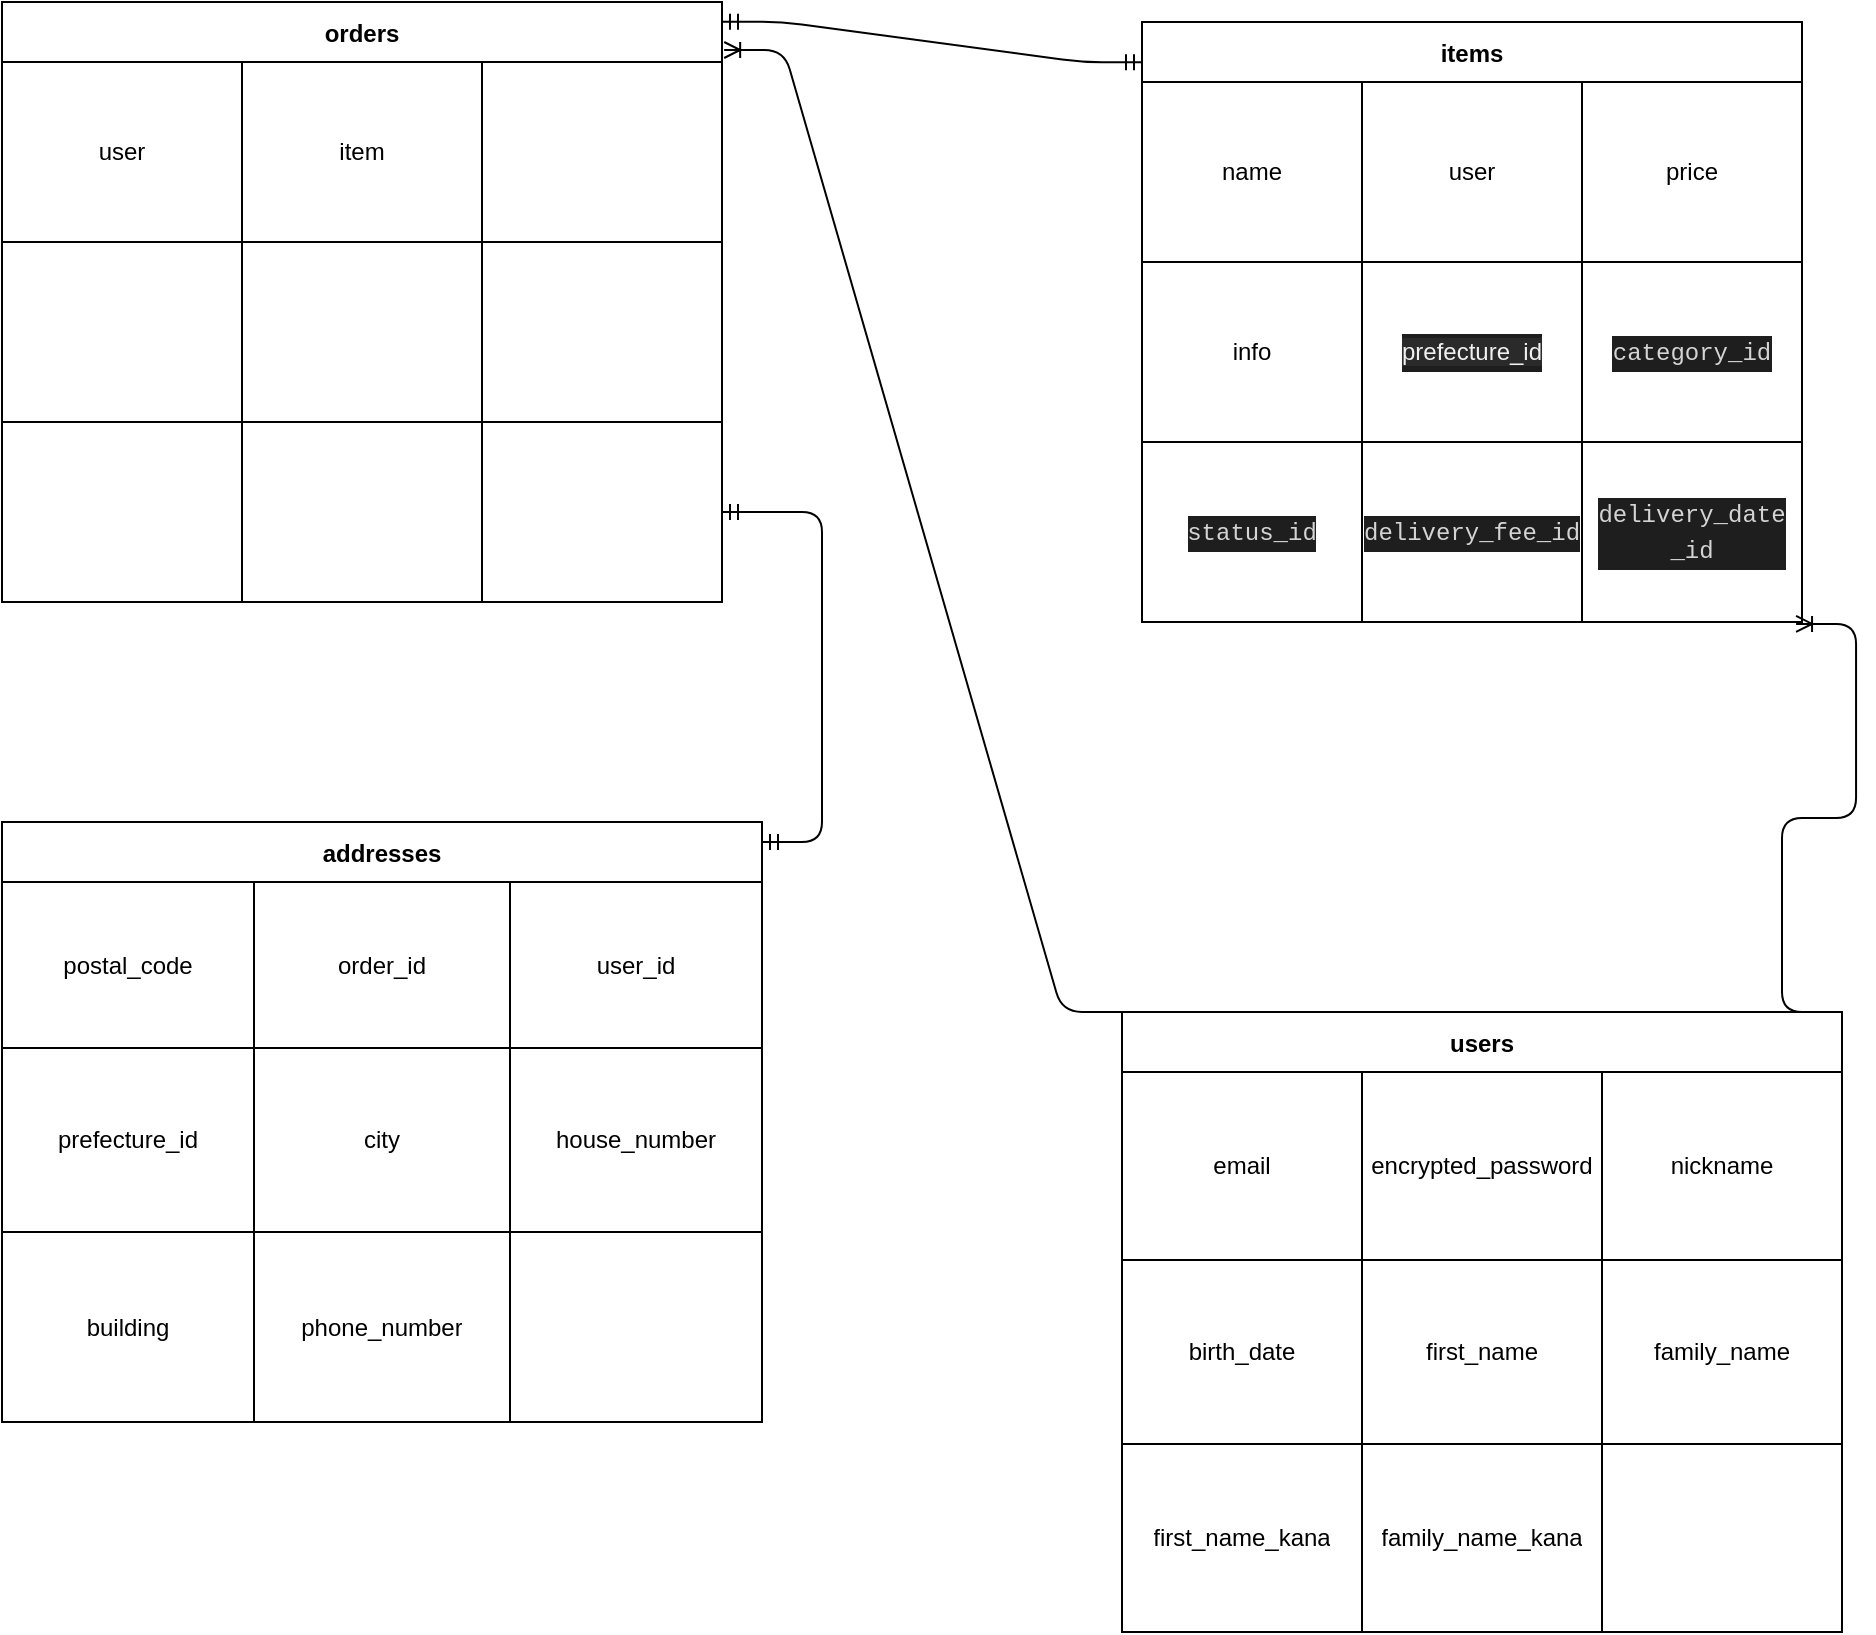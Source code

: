 <mxfile>
    <diagram id="5-N_Sw8Gofcwcm3pF5A2" name="ページ1">
        <mxGraphModel dx="349" dy="830" grid="1" gridSize="10" guides="1" tooltips="1" connect="1" arrows="1" fold="1" page="1" pageScale="1" pageWidth="827" pageHeight="1169" math="0" shadow="0">
            <root>
                <mxCell id="0"/>
                <mxCell id="1" parent="0"/>
                <mxCell id="42" value="orders" style="shape=table;startSize=30;container=1;collapsible=0;childLayout=tableLayout;fontStyle=1;align=center;" parent="1" vertex="1">
                    <mxGeometry x="20" y="80" width="360" height="300" as="geometry"/>
                </mxCell>
                <mxCell id="43" value="" style="shape=partialRectangle;html=1;whiteSpace=wrap;collapsible=0;dropTarget=0;pointerEvents=0;fillColor=none;top=0;left=0;bottom=0;right=0;points=[[0,0.5],[1,0.5]];portConstraint=eastwest;" parent="42" vertex="1">
                    <mxGeometry y="30" width="360" height="90" as="geometry"/>
                </mxCell>
                <mxCell id="44" value="user" style="shape=partialRectangle;html=1;whiteSpace=wrap;connectable=0;fillColor=none;top=0;left=0;bottom=0;right=0;overflow=hidden;" parent="43" vertex="1">
                    <mxGeometry width="120" height="90" as="geometry"/>
                </mxCell>
                <mxCell id="45" value="item" style="shape=partialRectangle;html=1;whiteSpace=wrap;connectable=0;fillColor=none;top=0;left=0;bottom=0;right=0;overflow=hidden;" parent="43" vertex="1">
                    <mxGeometry x="120" width="120" height="90" as="geometry"/>
                </mxCell>
                <mxCell id="46" value="" style="shape=partialRectangle;html=1;whiteSpace=wrap;connectable=0;fillColor=none;top=0;left=0;bottom=0;right=0;overflow=hidden;" parent="43" vertex="1">
                    <mxGeometry x="240" width="120" height="90" as="geometry"/>
                </mxCell>
                <mxCell id="47" value="" style="shape=partialRectangle;html=1;whiteSpace=wrap;collapsible=0;dropTarget=0;pointerEvents=0;fillColor=none;top=0;left=0;bottom=0;right=0;points=[[0,0.5],[1,0.5]];portConstraint=eastwest;" parent="42" vertex="1">
                    <mxGeometry y="120" width="360" height="90" as="geometry"/>
                </mxCell>
                <mxCell id="48" value="" style="shape=partialRectangle;html=1;whiteSpace=wrap;connectable=0;fillColor=none;top=0;left=0;bottom=0;right=0;overflow=hidden;" parent="47" vertex="1">
                    <mxGeometry width="120" height="90" as="geometry"/>
                </mxCell>
                <mxCell id="49" value="" style="shape=partialRectangle;html=1;whiteSpace=wrap;connectable=0;fillColor=none;top=0;left=0;bottom=0;right=0;overflow=hidden;" parent="47" vertex="1">
                    <mxGeometry x="120" width="120" height="90" as="geometry"/>
                </mxCell>
                <mxCell id="50" value="" style="shape=partialRectangle;html=1;whiteSpace=wrap;connectable=0;fillColor=none;top=0;left=0;bottom=0;right=0;overflow=hidden;" parent="47" vertex="1">
                    <mxGeometry x="240" width="120" height="90" as="geometry"/>
                </mxCell>
                <mxCell id="51" value="" style="shape=partialRectangle;html=1;whiteSpace=wrap;collapsible=0;dropTarget=0;pointerEvents=0;fillColor=none;top=0;left=0;bottom=0;right=0;points=[[0,0.5],[1,0.5]];portConstraint=eastwest;" parent="42" vertex="1">
                    <mxGeometry y="210" width="360" height="90" as="geometry"/>
                </mxCell>
                <mxCell id="52" value="" style="shape=partialRectangle;html=1;whiteSpace=wrap;connectable=0;fillColor=none;top=0;left=0;bottom=0;right=0;overflow=hidden;" parent="51" vertex="1">
                    <mxGeometry width="120" height="90" as="geometry"/>
                </mxCell>
                <mxCell id="53" value="" style="shape=partialRectangle;html=1;whiteSpace=wrap;connectable=0;fillColor=none;top=0;left=0;bottom=0;right=0;overflow=hidden;" parent="51" vertex="1">
                    <mxGeometry x="120" width="120" height="90" as="geometry"/>
                </mxCell>
                <mxCell id="54" value="" style="shape=partialRectangle;html=1;whiteSpace=wrap;connectable=0;fillColor=none;top=0;left=0;bottom=0;right=0;overflow=hidden;" parent="51" vertex="1">
                    <mxGeometry x="240" width="120" height="90" as="geometry"/>
                </mxCell>
                <mxCell id="55" value="items" style="shape=table;startSize=30;container=1;collapsible=0;childLayout=tableLayout;fontStyle=1;align=center;" parent="1" vertex="1">
                    <mxGeometry x="590" y="90" width="330" height="300" as="geometry"/>
                </mxCell>
                <mxCell id="56" value="" style="shape=partialRectangle;html=1;whiteSpace=wrap;collapsible=0;dropTarget=0;pointerEvents=0;fillColor=none;top=0;left=0;bottom=0;right=0;points=[[0,0.5],[1,0.5]];portConstraint=eastwest;" parent="55" vertex="1">
                    <mxGeometry y="30" width="330" height="90" as="geometry"/>
                </mxCell>
                <mxCell id="57" value="name" style="shape=partialRectangle;html=1;whiteSpace=wrap;connectable=0;fillColor=none;top=0;left=0;bottom=0;right=0;overflow=hidden;" parent="56" vertex="1">
                    <mxGeometry width="110" height="90" as="geometry"/>
                </mxCell>
                <mxCell id="58" value="&lt;span&gt;user&lt;/span&gt;" style="shape=partialRectangle;html=1;whiteSpace=wrap;connectable=0;fillColor=none;top=0;left=0;bottom=0;right=0;overflow=hidden;" parent="56" vertex="1">
                    <mxGeometry x="110" width="110" height="90" as="geometry"/>
                </mxCell>
                <mxCell id="59" value="price" style="shape=partialRectangle;html=1;whiteSpace=wrap;connectable=0;fillColor=none;top=0;left=0;bottom=0;right=0;overflow=hidden;" parent="56" vertex="1">
                    <mxGeometry x="220" width="110" height="90" as="geometry"/>
                </mxCell>
                <mxCell id="60" value="" style="shape=partialRectangle;html=1;whiteSpace=wrap;collapsible=0;dropTarget=0;pointerEvents=0;fillColor=none;top=0;left=0;bottom=0;right=0;points=[[0,0.5],[1,0.5]];portConstraint=eastwest;" parent="55" vertex="1">
                    <mxGeometry y="120" width="330" height="90" as="geometry"/>
                </mxCell>
                <mxCell id="61" value="info" style="shape=partialRectangle;html=1;whiteSpace=wrap;connectable=0;fillColor=none;top=0;left=0;bottom=0;right=0;overflow=hidden;" parent="60" vertex="1">
                    <mxGeometry width="110" height="90" as="geometry"/>
                </mxCell>
                <mxCell id="62" value="&lt;div style=&quot;color: rgb(212 , 212 , 212) ; background-color: rgb(30 , 30 , 30) ; font-family: &amp;#34;menlo&amp;#34; , &amp;#34;monaco&amp;#34; , &amp;#34;courier new&amp;#34; , monospace ; line-height: 18px&quot;&gt;&lt;span style=&quot;color: rgb(240 , 240 , 240) ; font-family: &amp;#34;helvetica&amp;#34; ; background-color: rgb(42 , 42 , 42)&quot;&gt;prefecture_id&lt;/span&gt;&lt;br&gt;&lt;/div&gt;" style="shape=partialRectangle;html=1;whiteSpace=wrap;connectable=0;fillColor=none;top=0;left=0;bottom=0;right=0;overflow=hidden;" parent="60" vertex="1">
                    <mxGeometry x="110" width="110" height="90" as="geometry"/>
                </mxCell>
                <mxCell id="63" value="&lt;div style=&quot;color: rgb(212 , 212 , 212) ; background-color: rgb(30 , 30 , 30) ; font-family: &amp;#34;menlo&amp;#34; , &amp;#34;monaco&amp;#34; , &amp;#34;courier new&amp;#34; , monospace ; line-height: 18px&quot;&gt;category_id&lt;/div&gt;" style="shape=partialRectangle;html=1;whiteSpace=wrap;connectable=0;fillColor=none;top=0;left=0;bottom=0;right=0;overflow=hidden;" parent="60" vertex="1">
                    <mxGeometry x="220" width="110" height="90" as="geometry"/>
                </mxCell>
                <mxCell id="64" value="" style="shape=partialRectangle;html=1;whiteSpace=wrap;collapsible=0;dropTarget=0;pointerEvents=0;fillColor=none;top=0;left=0;bottom=0;right=0;points=[[0,0.5],[1,0.5]];portConstraint=eastwest;" parent="55" vertex="1">
                    <mxGeometry y="210" width="330" height="90" as="geometry"/>
                </mxCell>
                <mxCell id="65" value="&lt;div style=&quot;color: rgb(212 , 212 , 212) ; background-color: rgb(30 , 30 , 30) ; font-family: &amp;#34;menlo&amp;#34; , &amp;#34;monaco&amp;#34; , &amp;#34;courier new&amp;#34; , monospace ; line-height: 18px&quot;&gt;status_id&lt;/div&gt;" style="shape=partialRectangle;html=1;whiteSpace=wrap;connectable=0;fillColor=none;top=0;left=0;bottom=0;right=0;overflow=hidden;" parent="64" vertex="1">
                    <mxGeometry width="110" height="90" as="geometry"/>
                </mxCell>
                <mxCell id="66" value="&lt;div style=&quot;color: rgb(212 , 212 , 212) ; background-color: rgb(30 , 30 , 30) ; font-family: &amp;#34;menlo&amp;#34; , &amp;#34;monaco&amp;#34; , &amp;#34;courier new&amp;#34; , monospace ; line-height: 18px&quot;&gt;delivery_fee_id&lt;/div&gt;" style="shape=partialRectangle;html=1;whiteSpace=wrap;connectable=0;fillColor=none;top=0;left=0;bottom=0;right=0;overflow=hidden;" parent="64" vertex="1">
                    <mxGeometry x="110" width="110" height="90" as="geometry"/>
                </mxCell>
                <mxCell id="67" value="&lt;div style=&quot;color: rgb(212 , 212 , 212) ; background-color: rgb(30 , 30 , 30) ; font-family: &amp;#34;menlo&amp;#34; , &amp;#34;monaco&amp;#34; , &amp;#34;courier new&amp;#34; , monospace ; line-height: 18px&quot;&gt;delivery_date&lt;/div&gt;&lt;div style=&quot;color: rgb(212 , 212 , 212) ; background-color: rgb(30 , 30 , 30) ; font-family: &amp;#34;menlo&amp;#34; , &amp;#34;monaco&amp;#34; , &amp;#34;courier new&amp;#34; , monospace ; line-height: 18px&quot;&gt;_id&lt;/div&gt;" style="shape=partialRectangle;html=1;whiteSpace=wrap;connectable=0;fillColor=none;top=0;left=0;bottom=0;right=0;overflow=hidden;" parent="64" vertex="1">
                    <mxGeometry x="220" width="110" height="90" as="geometry"/>
                </mxCell>
                <mxCell id="68" value="addresses" style="shape=table;startSize=30;container=1;collapsible=0;childLayout=tableLayout;fontStyle=1;align=center;" parent="1" vertex="1">
                    <mxGeometry x="20" y="490" width="380" height="300" as="geometry"/>
                </mxCell>
                <mxCell id="69" value="" style="shape=partialRectangle;html=1;whiteSpace=wrap;collapsible=0;dropTarget=0;pointerEvents=0;fillColor=none;top=0;left=0;bottom=0;right=0;points=[[0,0.5],[1,0.5]];portConstraint=eastwest;" parent="68" vertex="1">
                    <mxGeometry y="30" width="380" height="83" as="geometry"/>
                </mxCell>
                <mxCell id="70" value="postal_code" style="shape=partialRectangle;html=1;whiteSpace=wrap;connectable=0;fillColor=none;top=0;left=0;bottom=0;right=0;overflow=hidden;" parent="69" vertex="1">
                    <mxGeometry width="126" height="83" as="geometry"/>
                </mxCell>
                <mxCell id="71" value="order_id" style="shape=partialRectangle;html=1;whiteSpace=wrap;connectable=0;fillColor=none;top=0;left=0;bottom=0;right=0;overflow=hidden;" parent="69" vertex="1">
                    <mxGeometry x="126" width="128" height="83" as="geometry"/>
                </mxCell>
                <mxCell id="72" value="user_id" style="shape=partialRectangle;html=1;whiteSpace=wrap;connectable=0;fillColor=none;top=0;left=0;bottom=0;right=0;overflow=hidden;" parent="69" vertex="1">
                    <mxGeometry x="254" width="126" height="83" as="geometry"/>
                </mxCell>
                <mxCell id="73" value="" style="shape=partialRectangle;html=1;whiteSpace=wrap;collapsible=0;dropTarget=0;pointerEvents=0;fillColor=none;top=0;left=0;bottom=0;right=0;points=[[0,0.5],[1,0.5]];portConstraint=eastwest;" parent="68" vertex="1">
                    <mxGeometry y="113" width="380" height="92" as="geometry"/>
                </mxCell>
                <mxCell id="74" value="prefecture_id" style="shape=partialRectangle;html=1;whiteSpace=wrap;connectable=0;fillColor=none;top=0;left=0;bottom=0;right=0;overflow=hidden;" parent="73" vertex="1">
                    <mxGeometry width="126" height="92" as="geometry"/>
                </mxCell>
                <mxCell id="75" value="city" style="shape=partialRectangle;html=1;whiteSpace=wrap;connectable=0;fillColor=none;top=0;left=0;bottom=0;right=0;overflow=hidden;" parent="73" vertex="1">
                    <mxGeometry x="126" width="128" height="92" as="geometry"/>
                </mxCell>
                <mxCell id="76" value="house_number" style="shape=partialRectangle;html=1;whiteSpace=wrap;connectable=0;fillColor=none;top=0;left=0;bottom=0;right=0;overflow=hidden;" parent="73" vertex="1">
                    <mxGeometry x="254" width="126" height="92" as="geometry"/>
                </mxCell>
                <mxCell id="77" value="" style="shape=partialRectangle;html=1;whiteSpace=wrap;collapsible=0;dropTarget=0;pointerEvents=0;fillColor=none;top=0;left=0;bottom=0;right=0;points=[[0,0.5],[1,0.5]];portConstraint=eastwest;" parent="68" vertex="1">
                    <mxGeometry y="205" width="380" height="95" as="geometry"/>
                </mxCell>
                <mxCell id="78" value="building" style="shape=partialRectangle;html=1;whiteSpace=wrap;connectable=0;fillColor=none;top=0;left=0;bottom=0;right=0;overflow=hidden;" parent="77" vertex="1">
                    <mxGeometry width="126" height="95" as="geometry"/>
                </mxCell>
                <mxCell id="79" value="phone_number" style="shape=partialRectangle;html=1;whiteSpace=wrap;connectable=0;fillColor=none;top=0;left=0;bottom=0;right=0;overflow=hidden;" parent="77" vertex="1">
                    <mxGeometry x="126" width="128" height="95" as="geometry"/>
                </mxCell>
                <mxCell id="80" value="" style="shape=partialRectangle;html=1;whiteSpace=wrap;connectable=0;fillColor=none;top=0;left=0;bottom=0;right=0;overflow=hidden;" parent="77" vertex="1">
                    <mxGeometry x="254" width="126" height="95" as="geometry"/>
                </mxCell>
                <mxCell id="81" value="users" style="shape=table;startSize=30;container=1;collapsible=0;childLayout=tableLayout;fontStyle=1;align=center;" parent="1" vertex="1">
                    <mxGeometry x="580" y="585" width="360" height="310" as="geometry"/>
                </mxCell>
                <mxCell id="82" value="" style="shape=partialRectangle;html=1;whiteSpace=wrap;collapsible=0;dropTarget=0;pointerEvents=0;fillColor=none;top=0;left=0;bottom=0;right=0;points=[[0,0.5],[1,0.5]];portConstraint=eastwest;" parent="81" vertex="1">
                    <mxGeometry y="30" width="360" height="94" as="geometry"/>
                </mxCell>
                <mxCell id="83" value="email" style="shape=partialRectangle;html=1;whiteSpace=wrap;connectable=0;fillColor=none;top=0;left=0;bottom=0;right=0;overflow=hidden;" parent="82" vertex="1">
                    <mxGeometry width="120" height="94" as="geometry"/>
                </mxCell>
                <mxCell id="84" value="encrypted_password" style="shape=partialRectangle;html=1;whiteSpace=wrap;connectable=0;fillColor=none;top=0;left=0;bottom=0;right=0;overflow=hidden;" parent="82" vertex="1">
                    <mxGeometry x="120" width="120" height="94" as="geometry"/>
                </mxCell>
                <mxCell id="85" value="nickname" style="shape=partialRectangle;html=1;whiteSpace=wrap;connectable=0;fillColor=none;top=0;left=0;bottom=0;right=0;overflow=hidden;" parent="82" vertex="1">
                    <mxGeometry x="240" width="120" height="94" as="geometry"/>
                </mxCell>
                <mxCell id="86" value="" style="shape=partialRectangle;html=1;whiteSpace=wrap;collapsible=0;dropTarget=0;pointerEvents=0;fillColor=none;top=0;left=0;bottom=0;right=0;points=[[0,0.5],[1,0.5]];portConstraint=eastwest;" parent="81" vertex="1">
                    <mxGeometry y="124" width="360" height="92" as="geometry"/>
                </mxCell>
                <mxCell id="87" value="birth_date" style="shape=partialRectangle;html=1;whiteSpace=wrap;connectable=0;fillColor=none;top=0;left=0;bottom=0;right=0;overflow=hidden;" parent="86" vertex="1">
                    <mxGeometry width="120" height="92" as="geometry"/>
                </mxCell>
                <mxCell id="88" value="first_name" style="shape=partialRectangle;html=1;whiteSpace=wrap;connectable=0;fillColor=none;top=0;left=0;bottom=0;right=0;overflow=hidden;" parent="86" vertex="1">
                    <mxGeometry x="120" width="120" height="92" as="geometry"/>
                </mxCell>
                <mxCell id="89" value="family_name" style="shape=partialRectangle;html=1;whiteSpace=wrap;connectable=0;fillColor=none;top=0;left=0;bottom=0;right=0;overflow=hidden;" parent="86" vertex="1">
                    <mxGeometry x="240" width="120" height="92" as="geometry"/>
                </mxCell>
                <mxCell id="90" value="" style="shape=partialRectangle;html=1;whiteSpace=wrap;collapsible=0;dropTarget=0;pointerEvents=0;fillColor=none;top=0;left=0;bottom=0;right=0;points=[[0,0.5],[1,0.5]];portConstraint=eastwest;" parent="81" vertex="1">
                    <mxGeometry y="216" width="360" height="94" as="geometry"/>
                </mxCell>
                <mxCell id="91" value="first_name_kana" style="shape=partialRectangle;html=1;whiteSpace=wrap;connectable=0;fillColor=none;top=0;left=0;bottom=0;right=0;overflow=hidden;" parent="90" vertex="1">
                    <mxGeometry width="120" height="94" as="geometry"/>
                </mxCell>
                <mxCell id="92" value="family_name_kana" style="shape=partialRectangle;html=1;whiteSpace=wrap;connectable=0;fillColor=none;top=0;left=0;bottom=0;right=0;overflow=hidden;" parent="90" vertex="1">
                    <mxGeometry x="120" width="120" height="94" as="geometry"/>
                </mxCell>
                <mxCell id="93" value="" style="shape=partialRectangle;html=1;whiteSpace=wrap;connectable=0;fillColor=none;top=0;left=0;bottom=0;right=0;overflow=hidden;" parent="90" vertex="1">
                    <mxGeometry x="240" width="120" height="94" as="geometry"/>
                </mxCell>
                <mxCell id="72SJRgKL8VnKuw8trVu9-102" value="" style="edgeStyle=entityRelationEdgeStyle;fontSize=12;html=1;endArrow=ERoneToMany;entryX=0.991;entryY=1.011;entryDx=0;entryDy=0;exitX=1;exitY=0;exitDx=0;exitDy=0;entryPerimeter=0;" edge="1" parent="1" source="81" target="64">
                    <mxGeometry width="100" height="100" relative="1" as="geometry">
                        <mxPoint x="950" y="610" as="sourcePoint"/>
                        <mxPoint x="1010" y="210" as="targetPoint"/>
                    </mxGeometry>
                </mxCell>
                <mxCell id="72SJRgKL8VnKuw8trVu9-103" value="" style="edgeStyle=entityRelationEdgeStyle;fontSize=12;html=1;endArrow=ERmandOne;startArrow=ERmandOne;entryX=0;entryY=0.067;entryDx=0;entryDy=0;entryPerimeter=0;exitX=1;exitY=0.033;exitDx=0;exitDy=0;exitPerimeter=0;" edge="1" parent="1" source="42" target="55">
                    <mxGeometry width="100" height="100" relative="1" as="geometry">
                        <mxPoint x="450" y="460" as="sourcePoint"/>
                        <mxPoint x="550" y="360" as="targetPoint"/>
                    </mxGeometry>
                </mxCell>
                <mxCell id="72SJRgKL8VnKuw8trVu9-104" value="" style="edgeStyle=entityRelationEdgeStyle;fontSize=12;html=1;endArrow=ERoneToMany;entryX=1.003;entryY=0.08;entryDx=0;entryDy=0;entryPerimeter=0;exitX=0;exitY=0;exitDx=0;exitDy=0;" edge="1" parent="1" source="81" target="42">
                    <mxGeometry width="100" height="100" relative="1" as="geometry">
                        <mxPoint x="450" y="460" as="sourcePoint"/>
                        <mxPoint x="550" y="360" as="targetPoint"/>
                    </mxGeometry>
                </mxCell>
                <mxCell id="72SJRgKL8VnKuw8trVu9-106" value="" style="edgeStyle=entityRelationEdgeStyle;fontSize=12;html=1;endArrow=ERmandOne;startArrow=ERmandOne;" edge="1" parent="1" target="51">
                    <mxGeometry width="100" height="100" relative="1" as="geometry">
                        <mxPoint x="400" y="500" as="sourcePoint"/>
                        <mxPoint x="260" y="400" as="targetPoint"/>
                    </mxGeometry>
                </mxCell>
            </root>
        </mxGraphModel>
    </diagram>
    <diagram id="hAeFdSPtw_pRqVM4Cawf" name="ページ2">
        <mxGraphModel dx="968" dy="830" grid="1" gridSize="10" guides="1" tooltips="1" connect="1" arrows="1" fold="1" page="1" pageScale="1" pageWidth="827" pageHeight="1169" math="0" shadow="0">
            <root>
                <mxCell id="5Y4C9A6MnpIxerTxa4Mf-0"/>
                <mxCell id="5Y4C9A6MnpIxerTxa4Mf-1" parent="5Y4C9A6MnpIxerTxa4Mf-0"/>
            </root>
        </mxGraphModel>
    </diagram>
</mxfile>